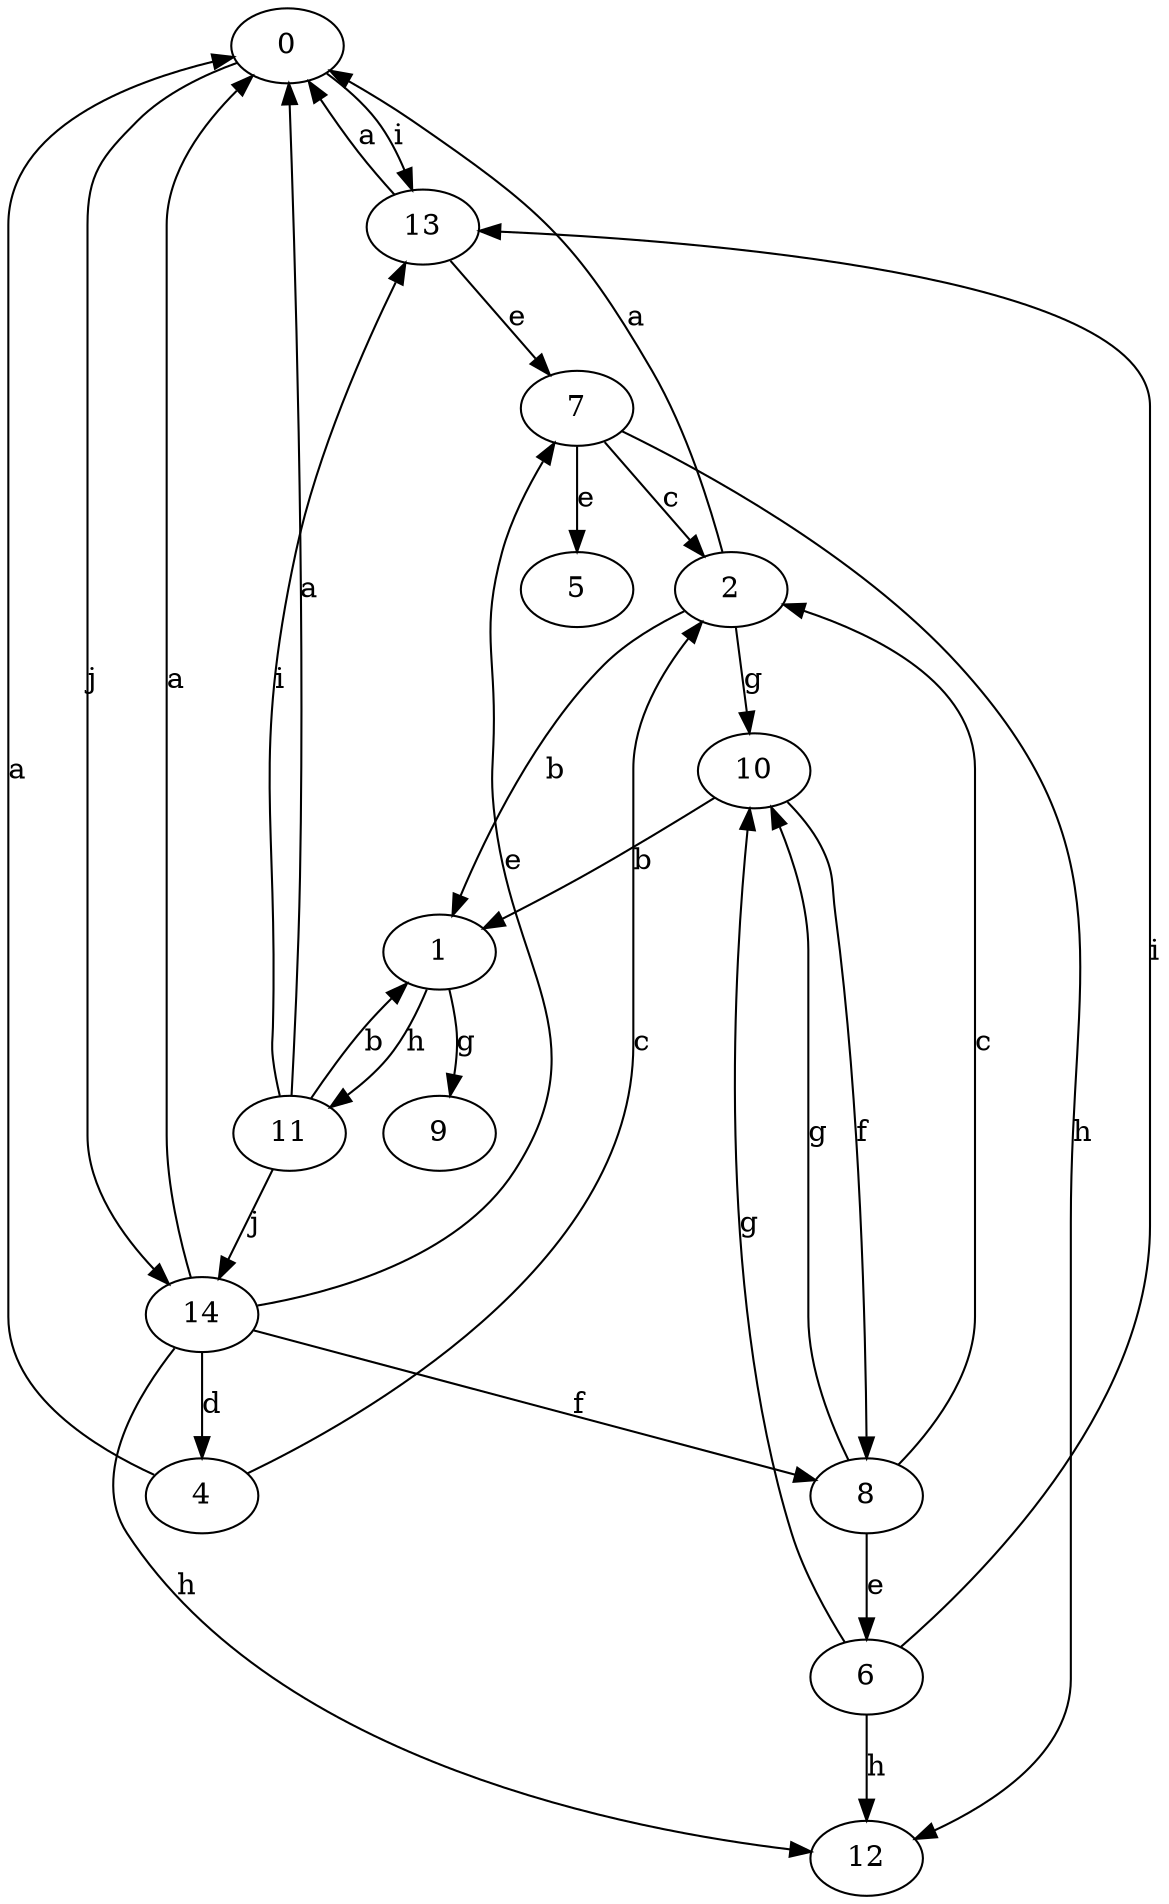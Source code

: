 strict digraph  {
0;
1;
2;
4;
5;
6;
7;
8;
9;
10;
11;
12;
13;
14;
0 -> 13  [label=i];
0 -> 14  [label=j];
1 -> 9  [label=g];
1 -> 11  [label=h];
2 -> 0  [label=a];
2 -> 1  [label=b];
2 -> 10  [label=g];
4 -> 0  [label=a];
4 -> 2  [label=c];
6 -> 10  [label=g];
6 -> 12  [label=h];
6 -> 13  [label=i];
7 -> 2  [label=c];
7 -> 5  [label=e];
7 -> 12  [label=h];
8 -> 2  [label=c];
8 -> 6  [label=e];
8 -> 10  [label=g];
10 -> 1  [label=b];
10 -> 8  [label=f];
11 -> 0  [label=a];
11 -> 1  [label=b];
11 -> 13  [label=i];
11 -> 14  [label=j];
13 -> 0  [label=a];
13 -> 7  [label=e];
14 -> 0  [label=a];
14 -> 4  [label=d];
14 -> 7  [label=e];
14 -> 8  [label=f];
14 -> 12  [label=h];
}
